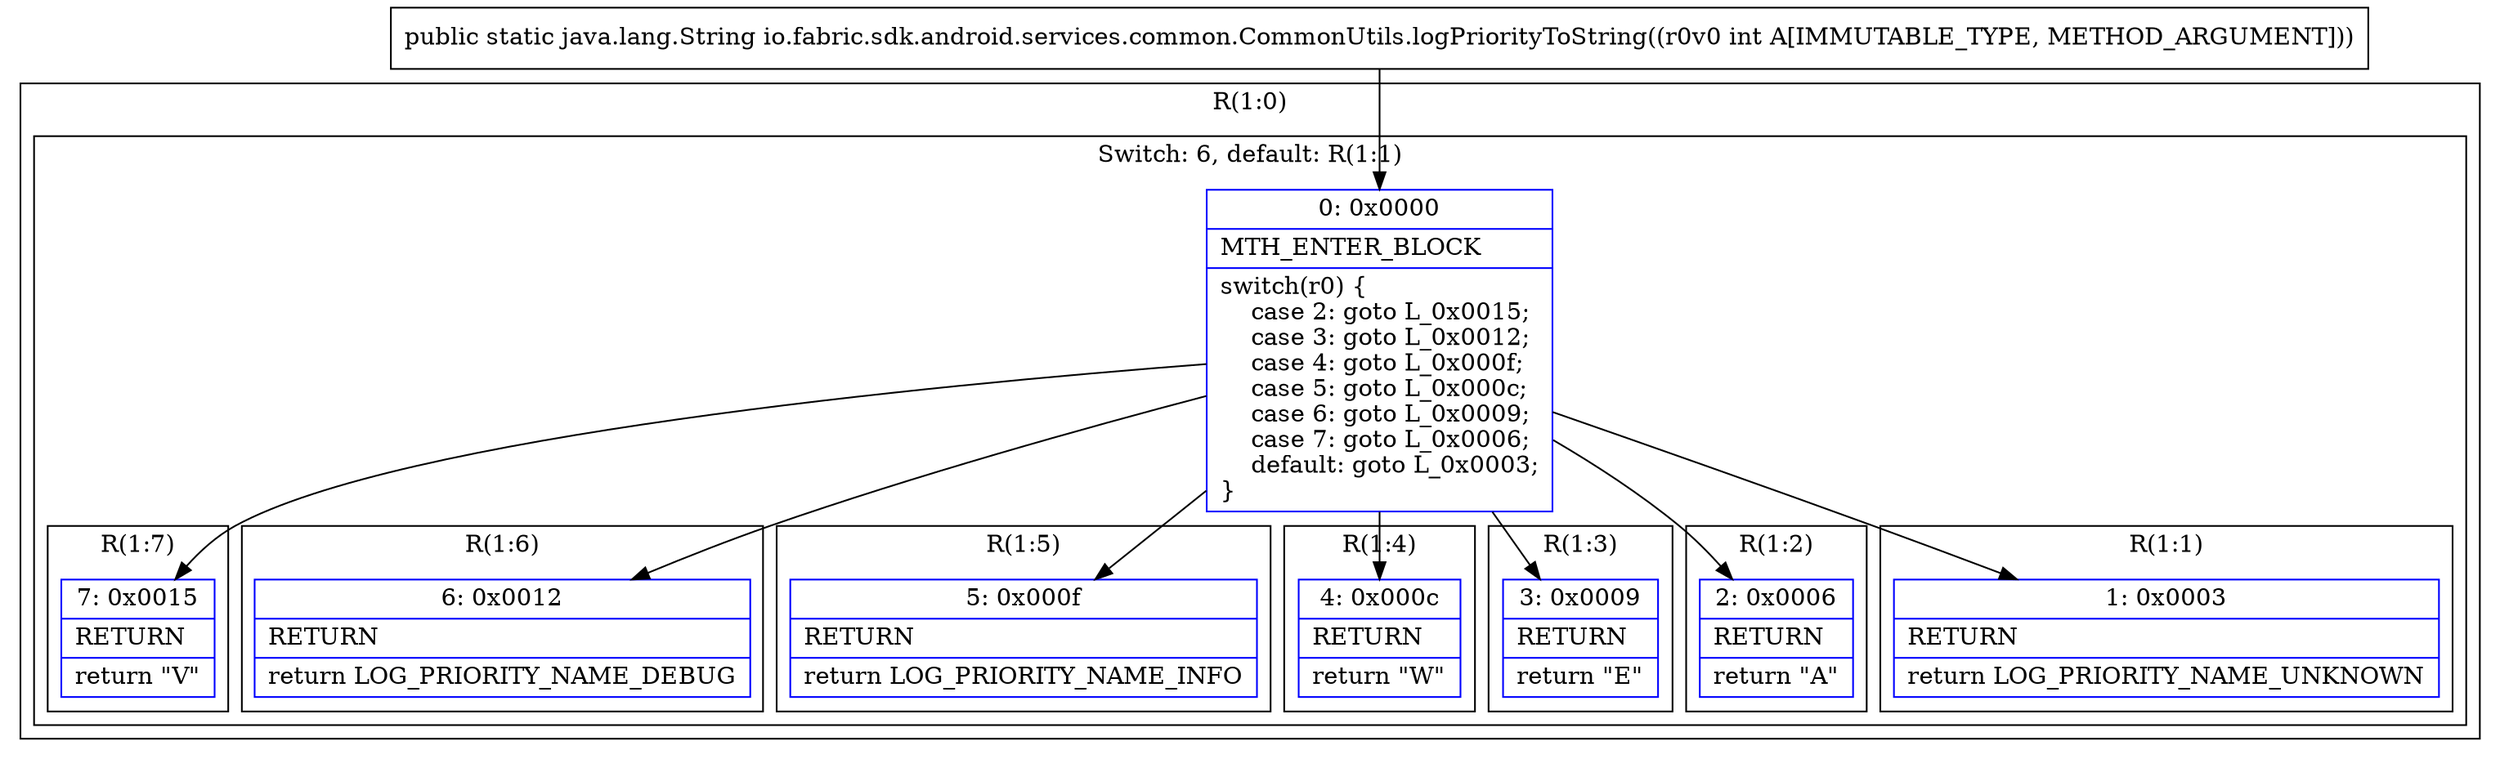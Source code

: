 digraph "CFG forio.fabric.sdk.android.services.common.CommonUtils.logPriorityToString(I)Ljava\/lang\/String;" {
subgraph cluster_Region_1689863222 {
label = "R(1:0)";
node [shape=record,color=blue];
subgraph cluster_SwitchRegion_1203716350 {
label = "Switch: 6, default: R(1:1)";
node [shape=record,color=blue];
Node_0 [shape=record,label="{0\:\ 0x0000|MTH_ENTER_BLOCK\l|switch(r0) \{\l    case 2: goto L_0x0015;\l    case 3: goto L_0x0012;\l    case 4: goto L_0x000f;\l    case 5: goto L_0x000c;\l    case 6: goto L_0x0009;\l    case 7: goto L_0x0006;\l    default: goto L_0x0003;\l\}\l}"];
subgraph cluster_Region_1662636728 {
label = "R(1:7)";
node [shape=record,color=blue];
Node_7 [shape=record,label="{7\:\ 0x0015|RETURN\l|return \"V\"\l}"];
}
subgraph cluster_Region_293658729 {
label = "R(1:6)";
node [shape=record,color=blue];
Node_6 [shape=record,label="{6\:\ 0x0012|RETURN\l|return LOG_PRIORITY_NAME_DEBUG\l}"];
}
subgraph cluster_Region_1060540059 {
label = "R(1:5)";
node [shape=record,color=blue];
Node_5 [shape=record,label="{5\:\ 0x000f|RETURN\l|return LOG_PRIORITY_NAME_INFO\l}"];
}
subgraph cluster_Region_36929843 {
label = "R(1:4)";
node [shape=record,color=blue];
Node_4 [shape=record,label="{4\:\ 0x000c|RETURN\l|return \"W\"\l}"];
}
subgraph cluster_Region_798101471 {
label = "R(1:3)";
node [shape=record,color=blue];
Node_3 [shape=record,label="{3\:\ 0x0009|RETURN\l|return \"E\"\l}"];
}
subgraph cluster_Region_956772844 {
label = "R(1:2)";
node [shape=record,color=blue];
Node_2 [shape=record,label="{2\:\ 0x0006|RETURN\l|return \"A\"\l}"];
}
subgraph cluster_Region_852374017 {
label = "R(1:1)";
node [shape=record,color=blue];
Node_1 [shape=record,label="{1\:\ 0x0003|RETURN\l|return LOG_PRIORITY_NAME_UNKNOWN\l}"];
}
}
}
MethodNode[shape=record,label="{public static java.lang.String io.fabric.sdk.android.services.common.CommonUtils.logPriorityToString((r0v0 int A[IMMUTABLE_TYPE, METHOD_ARGUMENT])) }"];
MethodNode -> Node_0;
Node_0 -> Node_1;
Node_0 -> Node_2;
Node_0 -> Node_3;
Node_0 -> Node_4;
Node_0 -> Node_5;
Node_0 -> Node_6;
Node_0 -> Node_7;
}

